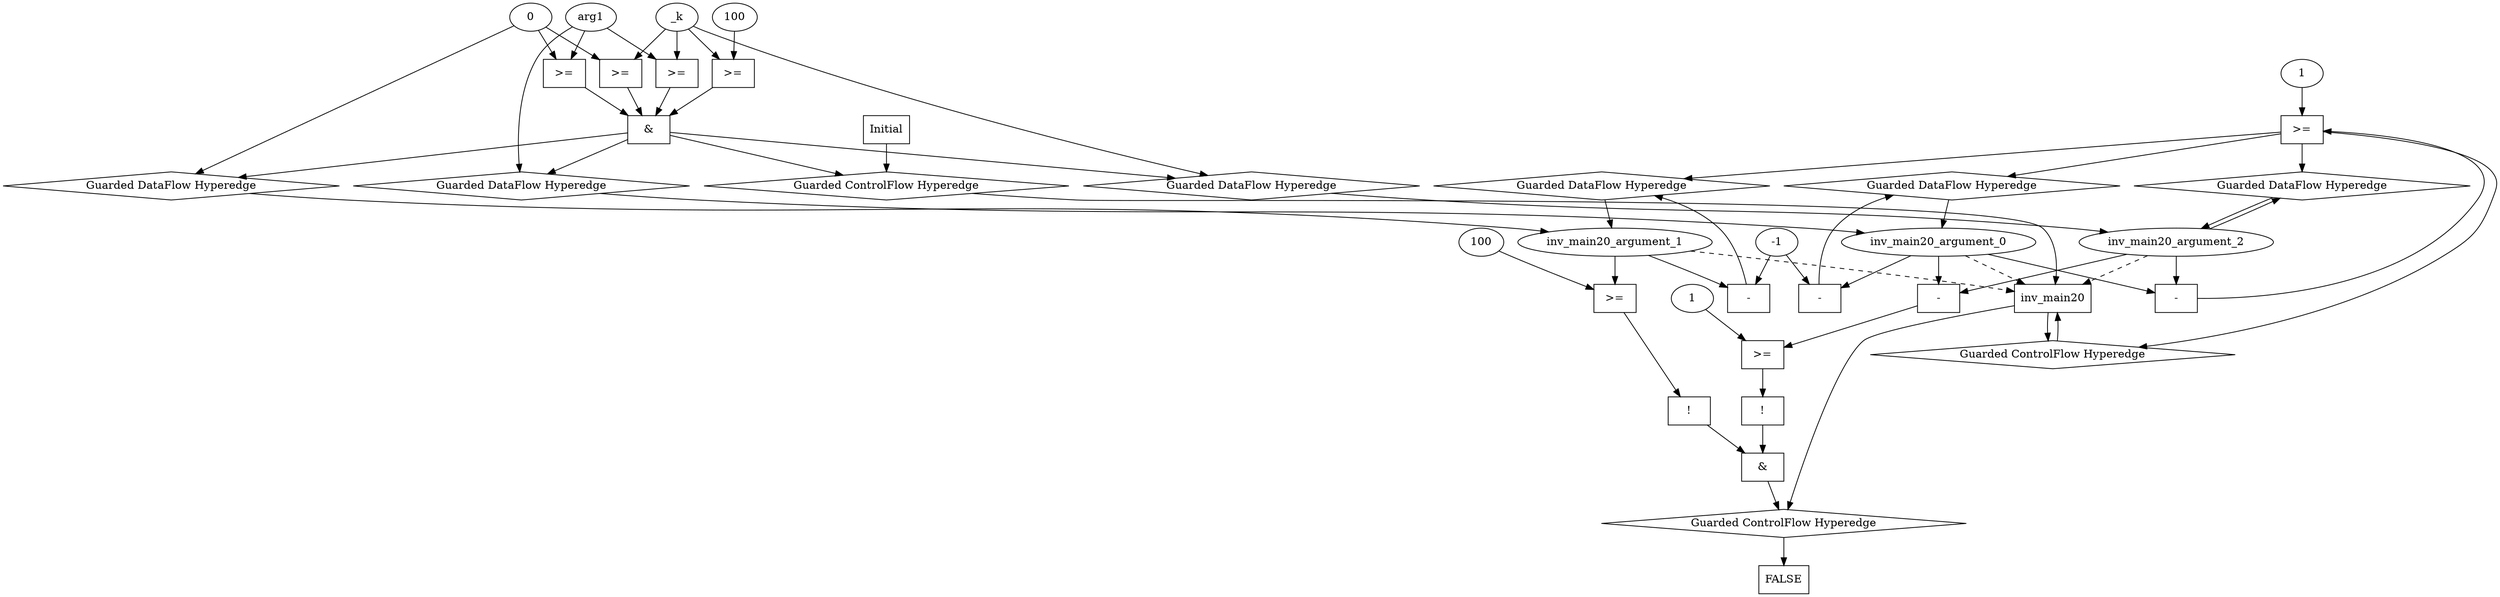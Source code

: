 digraph dag {
inv_main20 [label="inv_main20" shape="rect"];
FALSE [label="FALSE" shape="rect"];
Initial [label="Initial" shape="rect"];
ControlFowHyperEdge_0 [label="Guarded ControlFlow Hyperedge" shape="diamond"];
Initial -> ControlFowHyperEdge_0[label=""]
ControlFowHyperEdge_0 -> inv_main20[label=""]
ControlFowHyperEdge_1 [label="Guarded ControlFlow Hyperedge" shape="diamond"];
inv_main20 -> ControlFowHyperEdge_1[label=""]
ControlFowHyperEdge_1 -> inv_main20[label=""]
ControlFowHyperEdge_2 [label="Guarded ControlFlow Hyperedge" shape="diamond"];
inv_main20 -> ControlFowHyperEdge_2[label=""]
ControlFowHyperEdge_2 -> FALSE[label=""]
inv_main20_argument_0 [label="inv_main20_argument_0" shape="oval"];
inv_main20_argument_0 -> inv_main20[label="" style="dashed"]
inv_main20_argument_1 [label="inv_main20_argument_1" shape="oval"];
inv_main20_argument_1 -> inv_main20[label="" style="dashed"]
inv_main20_argument_2 [label="inv_main20_argument_2" shape="oval"];
inv_main20_argument_2 -> inv_main20[label="" style="dashed"]

xxxinv_main20___Initial_0xxx_and [label="&" shape="rect"];
xxxinv_main20___Initial_0xxxguard_0_node_0 [label=">=" shape="rect"];
xxxinv_main20___Initial_0xxxdataFlow2_node_0->xxxinv_main20___Initial_0xxxguard_0_node_0
xxxinv_main20___Initial_0xxxdataFlow_0_node_0->xxxinv_main20___Initial_0xxxguard_0_node_0

xxxinv_main20___Initial_0xxxguard_0_node_0->xxxinv_main20___Initial_0xxx_and [label=""];
xxxinv_main20___Initial_0xxxguard1_node_0 [label=">=" shape="rect"];
xxxinv_main20___Initial_0xxxdataFlow_0_node_0->xxxinv_main20___Initial_0xxxguard1_node_0
xxxinv_main20___Initial_0xxxdataFlow1_node_0->xxxinv_main20___Initial_0xxxguard1_node_0

xxxinv_main20___Initial_0xxxguard1_node_0->xxxinv_main20___Initial_0xxx_and [label=""];
xxxinv_main20___Initial_0xxxguard2_node_0 [label=">=" shape="rect"];
xxxinv_main20___Initial_0xxxguard2_node_1 [label="100"];
xxxinv_main20___Initial_0xxxguard2_node_1->xxxinv_main20___Initial_0xxxguard2_node_0
xxxinv_main20___Initial_0xxxdataFlow2_node_0->xxxinv_main20___Initial_0xxxguard2_node_0

xxxinv_main20___Initial_0xxxguard2_node_0->xxxinv_main20___Initial_0xxx_and [label=""];
xxxinv_main20___Initial_0xxxguard3_node_0 [label=">=" shape="rect"];
xxxinv_main20___Initial_0xxxdataFlow2_node_0->xxxinv_main20___Initial_0xxxguard3_node_0
xxxinv_main20___Initial_0xxxdataFlow1_node_0->xxxinv_main20___Initial_0xxxguard3_node_0

xxxinv_main20___Initial_0xxxguard3_node_0->xxxinv_main20___Initial_0xxx_and [label=""];
xxxinv_main20___Initial_0xxx_and->ControlFowHyperEdge_0 [label=""];
xxxinv_main20___Initial_0xxxdataFlow_0_node_0 [label="arg1"];

xxxinv_main20___Initial_0xxxdataFlow_0_node_0->DataFowHyperEdge_0_inv_main20_argument_0 [label=""];
xxxinv_main20___Initial_0xxxdataFlow1_node_0 [label="0"];

xxxinv_main20___Initial_0xxxdataFlow1_node_0->DataFowHyperEdge_0_inv_main20_argument_1 [label=""];
xxxinv_main20___Initial_0xxxdataFlow2_node_0 [label="_k"];

xxxinv_main20___Initial_0xxxdataFlow2_node_0->DataFowHyperEdge_0_inv_main20_argument_2 [label=""];
xxxinv_main20___inv_main20_1xxxguard_0_node_0 [label=">=" shape="rect"];
xxxinv_main20___inv_main20_1xxxguard_0_node_1 [label="-" shape="rect"];
xxxinv_main20___inv_main20_1xxxguard_0_node_4 [label="1"];
xxxinv_main20___inv_main20_1xxxguard_0_node_1->xxxinv_main20___inv_main20_1xxxguard_0_node_0
xxxinv_main20___inv_main20_1xxxguard_0_node_4->xxxinv_main20___inv_main20_1xxxguard_0_node_0
inv_main20_argument_2->xxxinv_main20___inv_main20_1xxxguard_0_node_1
inv_main20_argument_0->xxxinv_main20___inv_main20_1xxxguard_0_node_1

xxxinv_main20___inv_main20_1xxxguard_0_node_0->ControlFowHyperEdge_1 [label=""];
xxxinv_main20___inv_main20_1xxxdataFlow_0_node_0 [label="-" shape="rect"];
xxxinv_main20___inv_main20_1xxxdataFlow_0_node_2 [label="-1"];
inv_main20_argument_0->xxxinv_main20___inv_main20_1xxxdataFlow_0_node_0
xxxinv_main20___inv_main20_1xxxdataFlow_0_node_2->xxxinv_main20___inv_main20_1xxxdataFlow_0_node_0

xxxinv_main20___inv_main20_1xxxdataFlow_0_node_0->DataFowHyperEdge_1_inv_main20_argument_0 [label=""];
xxxinv_main20___inv_main20_1xxxdataFlow1_node_0 [label="-" shape="rect"];
inv_main20_argument_1->xxxinv_main20___inv_main20_1xxxdataFlow1_node_0
xxxinv_main20___inv_main20_1xxxdataFlow_0_node_2->xxxinv_main20___inv_main20_1xxxdataFlow1_node_0

xxxinv_main20___inv_main20_1xxxdataFlow1_node_0->DataFowHyperEdge_1_inv_main20_argument_1 [label=""];
xxxFALSE___inv_main20_2xxx_and [label="&" shape="rect"];
xxxFALSE___inv_main20_2xxxguard_0_node_0 [label="!" shape="rect"];
xxxFALSE___inv_main20_2xxxguard_0_node_1 [label=">=" shape="rect"];
xxxFALSE___inv_main20_2xxxguard_0_node_2 [label="100"];
xxxFALSE___inv_main20_2xxxguard_0_node_1->xxxFALSE___inv_main20_2xxxguard_0_node_0
xxxFALSE___inv_main20_2xxxguard_0_node_2->xxxFALSE___inv_main20_2xxxguard_0_node_1
inv_main20_argument_1->xxxFALSE___inv_main20_2xxxguard_0_node_1

xxxFALSE___inv_main20_2xxxguard_0_node_0->xxxFALSE___inv_main20_2xxx_and [label=""];
xxxFALSE___inv_main20_2xxxguard1_node_0 [label="!" shape="rect"];
xxxFALSE___inv_main20_2xxxguard1_node_1 [label=">=" shape="rect"];
xxxFALSE___inv_main20_2xxxguard1_node_2 [label="-" shape="rect"];
xxxFALSE___inv_main20_2xxxguard1_node_5 [label="1"];
xxxFALSE___inv_main20_2xxxguard1_node_1->xxxFALSE___inv_main20_2xxxguard1_node_0
xxxFALSE___inv_main20_2xxxguard1_node_2->xxxFALSE___inv_main20_2xxxguard1_node_1
xxxFALSE___inv_main20_2xxxguard1_node_5->xxxFALSE___inv_main20_2xxxguard1_node_1
inv_main20_argument_2->xxxFALSE___inv_main20_2xxxguard1_node_2
inv_main20_argument_0->xxxFALSE___inv_main20_2xxxguard1_node_2

xxxFALSE___inv_main20_2xxxguard1_node_0->xxxFALSE___inv_main20_2xxx_and [label=""];
xxxFALSE___inv_main20_2xxx_and->ControlFowHyperEdge_2 [label=""];
DataFowHyperEdge_0_inv_main20_argument_0 [label="Guarded DataFlow Hyperedge" shape="diamond"];
DataFowHyperEdge_0_inv_main20_argument_0 -> inv_main20_argument_0[label=""]
xxxinv_main20___Initial_0xxx_and -> DataFowHyperEdge_0_inv_main20_argument_0[label=""]
DataFowHyperEdge_0_inv_main20_argument_1 [label="Guarded DataFlow Hyperedge" shape="diamond"];
DataFowHyperEdge_0_inv_main20_argument_1 -> inv_main20_argument_1[label=""]
xxxinv_main20___Initial_0xxx_and -> DataFowHyperEdge_0_inv_main20_argument_1[label=""]
DataFowHyperEdge_0_inv_main20_argument_2 [label="Guarded DataFlow Hyperedge" shape="diamond"];
DataFowHyperEdge_0_inv_main20_argument_2 -> inv_main20_argument_2[label=""]
xxxinv_main20___Initial_0xxx_and -> DataFowHyperEdge_0_inv_main20_argument_2[label=""]
DataFowHyperEdge_1_inv_main20_argument_0 [label="Guarded DataFlow Hyperedge" shape="diamond"];
DataFowHyperEdge_1_inv_main20_argument_0 -> inv_main20_argument_0[label=""]
xxxinv_main20___inv_main20_1xxxguard_0_node_0 -> DataFowHyperEdge_1_inv_main20_argument_0[label=""]
DataFowHyperEdge_1_inv_main20_argument_1 [label="Guarded DataFlow Hyperedge" shape="diamond"];
DataFowHyperEdge_1_inv_main20_argument_1 -> inv_main20_argument_1[label=""]
xxxinv_main20___inv_main20_1xxxguard_0_node_0 -> DataFowHyperEdge_1_inv_main20_argument_1[label=""]
DataFowHyperEdge_1_inv_main20_argument_2 [label="Guarded DataFlow Hyperedge" shape="diamond"];
DataFowHyperEdge_1_inv_main20_argument_2 -> inv_main20_argument_2[label=""]
xxxinv_main20___inv_main20_1xxxguard_0_node_0 -> DataFowHyperEdge_1_inv_main20_argument_2[label=""]
inv_main20_argument_2 -> DataFowHyperEdge_1_inv_main20_argument_2[label=""]
}
